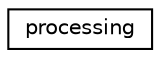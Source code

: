 digraph "Graphical Class Hierarchy"
{
  edge [fontname="Helvetica",fontsize="10",labelfontname="Helvetica",labelfontsize="10"];
  node [fontname="Helvetica",fontsize="10",shape=record];
  rankdir="LR";
  Node1 [label="processing",height=0.2,width=0.4,color="black", fillcolor="white", style="filled",URL="$classprocessing.html"];
}
